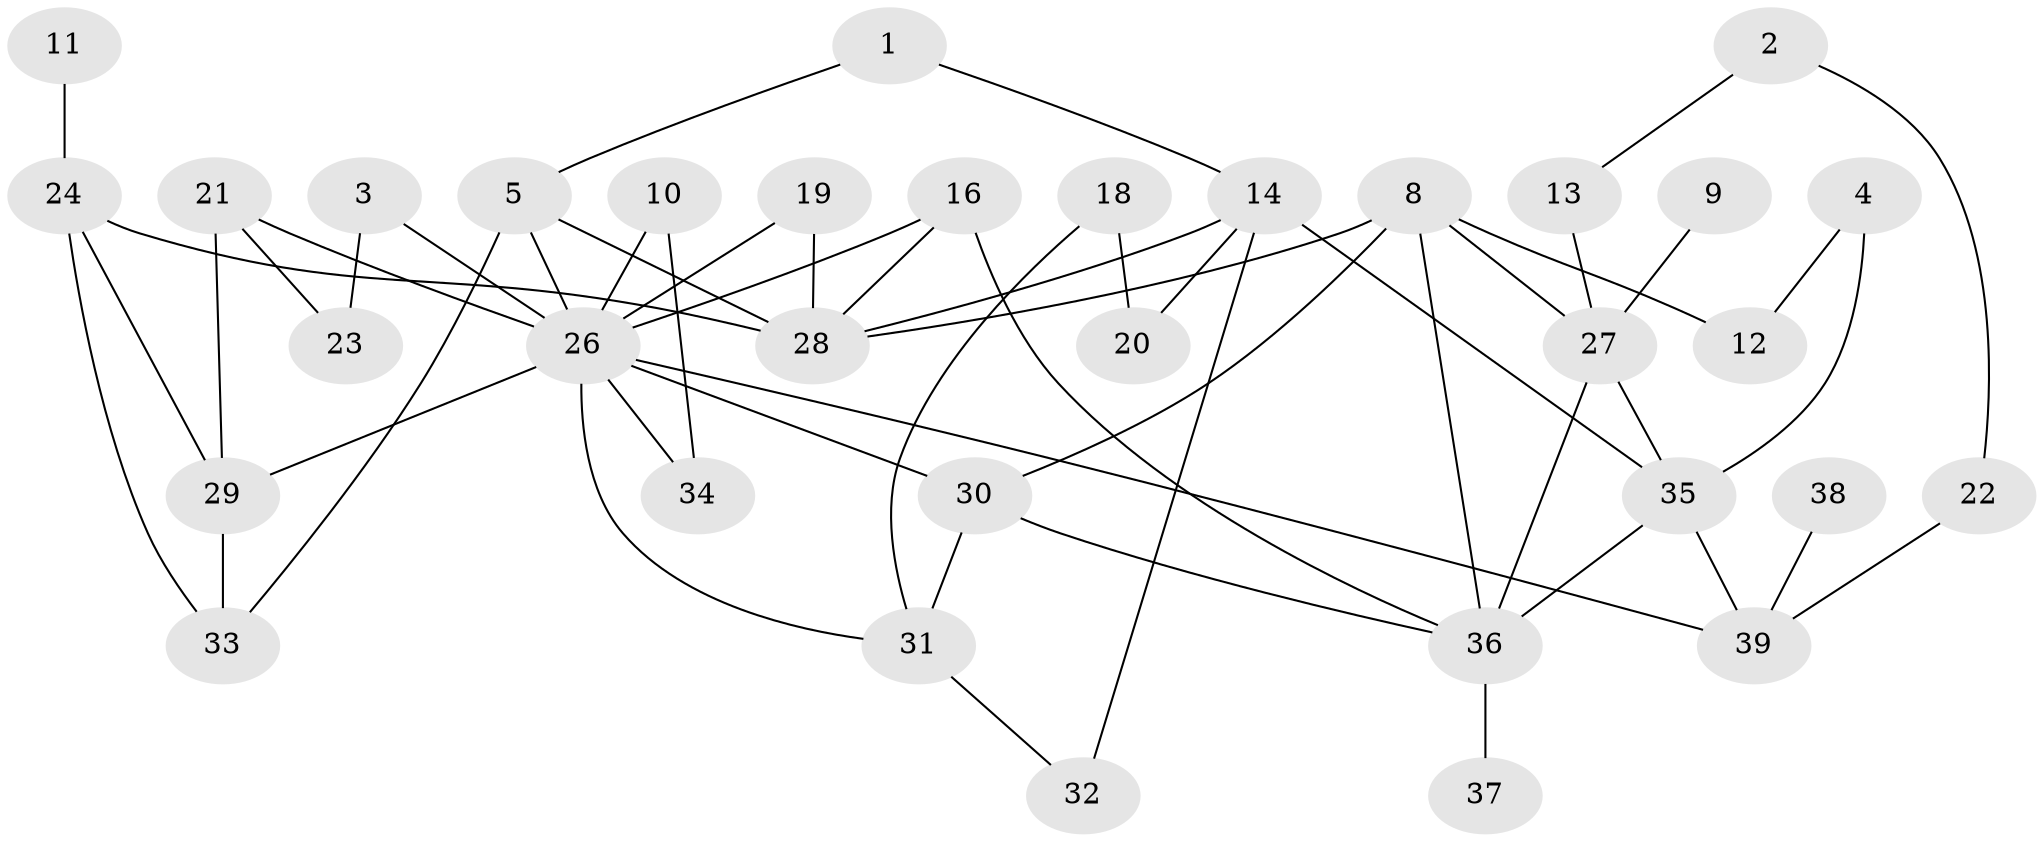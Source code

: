 // original degree distribution, {2: 0.41025641025641024, 3: 0.20512820512820512, 4: 0.14102564102564102, 1: 0.14102564102564102, 5: 0.02564102564102564, 0: 0.0641025641025641, 9: 0.01282051282051282}
// Generated by graph-tools (version 1.1) at 2025/49/03/09/25 03:49:06]
// undirected, 34 vertices, 54 edges
graph export_dot {
graph [start="1"]
  node [color=gray90,style=filled];
  1;
  2;
  3;
  4;
  5;
  8;
  9;
  10;
  11;
  12;
  13;
  14;
  16;
  18;
  19;
  20;
  21;
  22;
  23;
  24;
  26;
  27;
  28;
  29;
  30;
  31;
  32;
  33;
  34;
  35;
  36;
  37;
  38;
  39;
  1 -- 5 [weight=1.0];
  1 -- 14 [weight=1.0];
  2 -- 13 [weight=1.0];
  2 -- 22 [weight=1.0];
  3 -- 23 [weight=1.0];
  3 -- 26 [weight=1.0];
  4 -- 12 [weight=1.0];
  4 -- 35 [weight=1.0];
  5 -- 26 [weight=1.0];
  5 -- 28 [weight=1.0];
  5 -- 33 [weight=1.0];
  8 -- 12 [weight=1.0];
  8 -- 27 [weight=1.0];
  8 -- 28 [weight=1.0];
  8 -- 30 [weight=1.0];
  8 -- 36 [weight=1.0];
  9 -- 27 [weight=1.0];
  10 -- 26 [weight=1.0];
  10 -- 34 [weight=1.0];
  11 -- 24 [weight=1.0];
  13 -- 27 [weight=1.0];
  14 -- 20 [weight=1.0];
  14 -- 28 [weight=1.0];
  14 -- 32 [weight=1.0];
  14 -- 35 [weight=1.0];
  16 -- 26 [weight=1.0];
  16 -- 28 [weight=1.0];
  16 -- 36 [weight=1.0];
  18 -- 20 [weight=1.0];
  18 -- 31 [weight=1.0];
  19 -- 26 [weight=1.0];
  19 -- 28 [weight=1.0];
  21 -- 23 [weight=1.0];
  21 -- 26 [weight=1.0];
  21 -- 29 [weight=1.0];
  22 -- 39 [weight=1.0];
  24 -- 28 [weight=1.0];
  24 -- 29 [weight=1.0];
  24 -- 33 [weight=1.0];
  26 -- 29 [weight=1.0];
  26 -- 30 [weight=1.0];
  26 -- 31 [weight=1.0];
  26 -- 34 [weight=1.0];
  26 -- 39 [weight=1.0];
  27 -- 35 [weight=1.0];
  27 -- 36 [weight=1.0];
  29 -- 33 [weight=1.0];
  30 -- 31 [weight=1.0];
  30 -- 36 [weight=1.0];
  31 -- 32 [weight=1.0];
  35 -- 36 [weight=1.0];
  35 -- 39 [weight=1.0];
  36 -- 37 [weight=1.0];
  38 -- 39 [weight=1.0];
}
